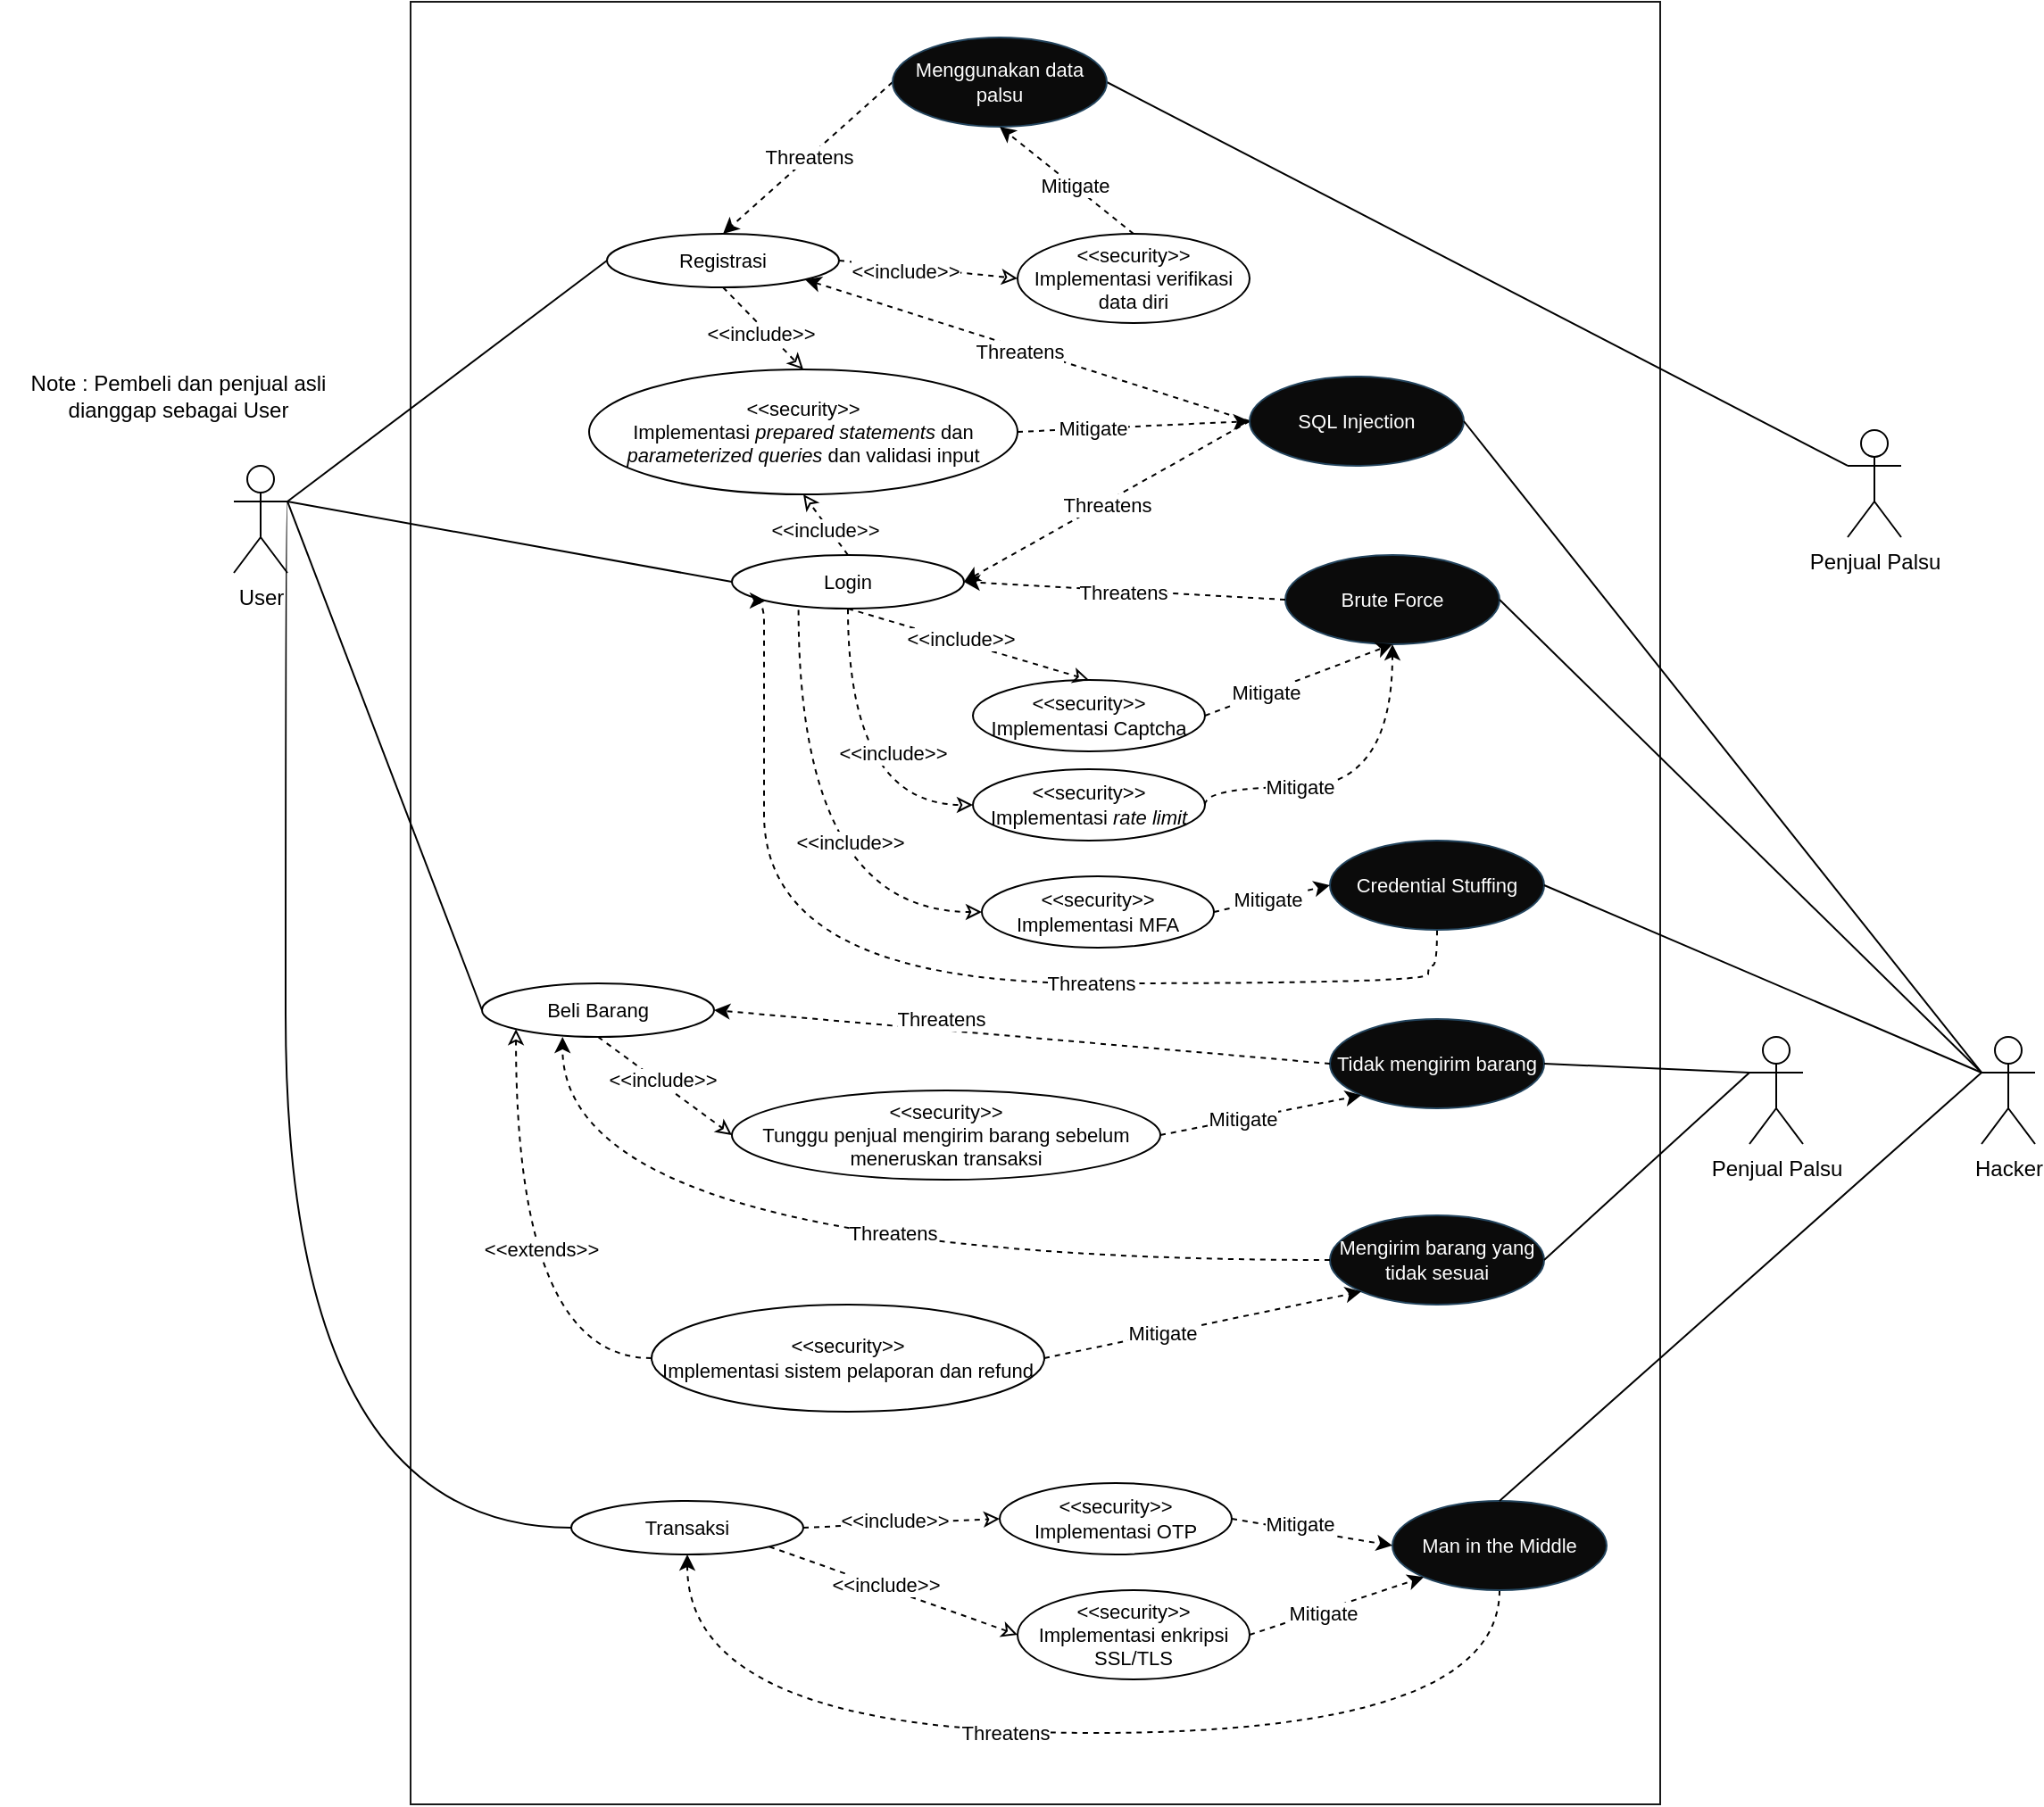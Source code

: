 <mxfile version="26.0.15">
  <diagram name="Page-1" id="DV0zPeYTLkSaBIXxv9Da">
    <mxGraphModel dx="2896" dy="851" grid="1" gridSize="10" guides="1" tooltips="1" connect="1" arrows="1" fold="1" page="1" pageScale="1" pageWidth="850" pageHeight="1100" math="0" shadow="0">
      <root>
        <mxCell id="0" />
        <mxCell id="1" parent="0" />
        <mxCell id="WUP41RjpcyHCzYPZ4-mk-5" value="" style="rounded=0;whiteSpace=wrap;html=1;opacity=90;shadow=0;glass=0;fillStyle=hatch;" vertex="1" parent="1">
          <mxGeometry x="-1260" y="40" width="700" height="1010" as="geometry" />
        </mxCell>
        <mxCell id="zA2S8aQFA-X-B8zwO6so-7" style="rounded=0;orthogonalLoop=1;jettySize=auto;html=1;exitX=1;exitY=0.333;exitDx=0;exitDy=0;exitPerimeter=0;entryX=0;entryY=0.5;entryDx=0;entryDy=0;strokeColor=default;endArrow=none;startFill=0;" parent="1" source="zA2S8aQFA-X-B8zwO6so-1" target="zA2S8aQFA-X-B8zwO6so-4" edge="1">
          <mxGeometry relative="1" as="geometry" />
        </mxCell>
        <mxCell id="zA2S8aQFA-X-B8zwO6so-16" style="rounded=0;orthogonalLoop=1;jettySize=auto;html=1;exitX=1;exitY=0.333;exitDx=0;exitDy=0;exitPerimeter=0;entryX=0;entryY=0.5;entryDx=0;entryDy=0;endArrow=none;startFill=0;" parent="1" source="zA2S8aQFA-X-B8zwO6so-1" target="zA2S8aQFA-X-B8zwO6so-12" edge="1">
          <mxGeometry relative="1" as="geometry" />
        </mxCell>
        <mxCell id="zA2S8aQFA-X-B8zwO6so-17" style="rounded=0;orthogonalLoop=1;jettySize=auto;html=1;exitX=1;exitY=0.333;exitDx=0;exitDy=0;exitPerimeter=0;entryX=0;entryY=0.5;entryDx=0;entryDy=0;endArrow=none;startFill=0;" parent="1" source="zA2S8aQFA-X-B8zwO6so-1" target="zA2S8aQFA-X-B8zwO6so-13" edge="1">
          <mxGeometry relative="1" as="geometry" />
        </mxCell>
        <mxCell id="zA2S8aQFA-X-B8zwO6so-18" style="rounded=0;orthogonalLoop=1;jettySize=auto;html=1;exitX=1;exitY=0.333;exitDx=0;exitDy=0;exitPerimeter=0;entryX=0;entryY=0.5;entryDx=0;entryDy=0;endArrow=none;startFill=0;edgeStyle=orthogonalEdgeStyle;curved=1;" parent="1" source="zA2S8aQFA-X-B8zwO6so-1" target="zA2S8aQFA-X-B8zwO6so-14" edge="1">
          <mxGeometry relative="1" as="geometry">
            <Array as="points">
              <mxPoint x="-1330" y="895" />
            </Array>
          </mxGeometry>
        </mxCell>
        <mxCell id="zA2S8aQFA-X-B8zwO6so-1" value="User" style="shape=umlActor;html=1;verticalLabelPosition=bottom;verticalAlign=top;align=center;" parent="1" vertex="1">
          <mxGeometry x="-1359" y="300" width="30" height="60" as="geometry" />
        </mxCell>
        <mxCell id="zA2S8aQFA-X-B8zwO6so-2" value="Hacker" style="shape=umlActor;html=1;verticalLabelPosition=bottom;verticalAlign=top;align=center;" parent="1" vertex="1">
          <mxGeometry x="-380" y="620" width="30" height="60" as="geometry" />
        </mxCell>
        <mxCell id="zA2S8aQFA-X-B8zwO6so-23" style="rounded=0;orthogonalLoop=1;jettySize=auto;html=1;exitX=0;exitY=0.333;exitDx=0;exitDy=0;exitPerimeter=0;entryX=1;entryY=0.5;entryDx=0;entryDy=0;endArrow=none;startFill=0;" parent="1" source="zA2S8aQFA-X-B8zwO6so-3" target="zA2S8aQFA-X-B8zwO6so-22" edge="1">
          <mxGeometry relative="1" as="geometry" />
        </mxCell>
        <mxCell id="zA2S8aQFA-X-B8zwO6so-3" value="Penjual Palsu" style="shape=umlActor;html=1;verticalLabelPosition=bottom;verticalAlign=top;align=center;" parent="1" vertex="1">
          <mxGeometry x="-455" y="280" width="30" height="60" as="geometry" />
        </mxCell>
        <mxCell id="zA2S8aQFA-X-B8zwO6so-29" style="rounded=0;orthogonalLoop=1;jettySize=auto;html=1;exitX=1;exitY=0.5;exitDx=0;exitDy=0;entryX=0;entryY=0.5;entryDx=0;entryDy=0;strokeColor=default;dashed=1;endArrow=classic;endFill=0;" parent="1" source="zA2S8aQFA-X-B8zwO6so-4" target="zA2S8aQFA-X-B8zwO6so-28" edge="1">
          <mxGeometry relative="1" as="geometry" />
        </mxCell>
        <mxCell id="zA2S8aQFA-X-B8zwO6so-30" value="&amp;lt;&amp;lt;include&amp;gt;&amp;gt;" style="edgeLabel;html=1;align=center;verticalAlign=middle;resizable=0;points=[];" parent="zA2S8aQFA-X-B8zwO6so-29" vertex="1" connectable="0">
          <mxGeometry x="-0.308" y="3" relative="1" as="geometry">
            <mxPoint x="2" y="5" as="offset" />
          </mxGeometry>
        </mxCell>
        <mxCell id="zA2S8aQFA-X-B8zwO6so-50" style="edgeStyle=none;rounded=0;orthogonalLoop=1;jettySize=auto;html=1;exitX=0.5;exitY=1;exitDx=0;exitDy=0;entryX=0.5;entryY=0;entryDx=0;entryDy=0;dashed=1;endArrow=classic;endFill=0;" parent="1" source="zA2S8aQFA-X-B8zwO6so-4" target="zA2S8aQFA-X-B8zwO6so-40" edge="1">
          <mxGeometry relative="1" as="geometry" />
        </mxCell>
        <mxCell id="zA2S8aQFA-X-B8zwO6so-51" value="&amp;lt;&amp;lt;include&amp;gt;&amp;gt;" style="edgeLabel;html=1;align=center;verticalAlign=middle;resizable=0;points=[];" parent="zA2S8aQFA-X-B8zwO6so-50" vertex="1" connectable="0">
          <mxGeometry x="0.037" y="-4" relative="1" as="geometry">
            <mxPoint y="-1" as="offset" />
          </mxGeometry>
        </mxCell>
        <mxCell id="zA2S8aQFA-X-B8zwO6so-4" value="Registrasi" style="ellipse;whiteSpace=wrap;html=1;fontSize=11;" parent="1" vertex="1">
          <mxGeometry x="-1150" y="170" width="130" height="30" as="geometry" />
        </mxCell>
        <mxCell id="zA2S8aQFA-X-B8zwO6so-10" value="Note : Pembeli dan penjual asli dianggap sebagai User " style="text;html=1;align=center;verticalAlign=middle;whiteSpace=wrap;rounded=0;" parent="1" vertex="1">
          <mxGeometry x="-1490" y="246" width="200" height="30" as="geometry" />
        </mxCell>
        <mxCell id="zA2S8aQFA-X-B8zwO6so-56" style="edgeStyle=none;rounded=0;orthogonalLoop=1;jettySize=auto;html=1;exitX=0.5;exitY=0;exitDx=0;exitDy=0;entryX=0.5;entryY=1;entryDx=0;entryDy=0;endArrow=classic;endFill=0;dashed=1;" parent="1" source="zA2S8aQFA-X-B8zwO6so-12" target="zA2S8aQFA-X-B8zwO6so-40" edge="1">
          <mxGeometry relative="1" as="geometry" />
        </mxCell>
        <mxCell id="zA2S8aQFA-X-B8zwO6so-57" value="&amp;lt;&amp;lt;include&amp;gt;&amp;gt;" style="edgeLabel;html=1;align=center;verticalAlign=middle;resizable=0;points=[];" parent="zA2S8aQFA-X-B8zwO6so-56" vertex="1" connectable="0">
          <mxGeometry x="-0.075" y="2" relative="1" as="geometry">
            <mxPoint as="offset" />
          </mxGeometry>
        </mxCell>
        <mxCell id="zA2S8aQFA-X-B8zwO6so-12" value="Login" style="ellipse;whiteSpace=wrap;html=1;fontSize=11;" parent="1" vertex="1">
          <mxGeometry x="-1080" y="350" width="130" height="30" as="geometry" />
        </mxCell>
        <mxCell id="zA2S8aQFA-X-B8zwO6so-13" value="Beli Barang" style="ellipse;whiteSpace=wrap;html=1;fontSize=11;" parent="1" vertex="1">
          <mxGeometry x="-1220" y="590" width="130" height="30" as="geometry" />
        </mxCell>
        <mxCell id="zA2S8aQFA-X-B8zwO6so-14" value="Transaksi" style="ellipse;whiteSpace=wrap;html=1;fontSize=11;" parent="1" vertex="1">
          <mxGeometry x="-1170" y="880" width="130" height="30" as="geometry" />
        </mxCell>
        <mxCell id="zA2S8aQFA-X-B8zwO6so-24" style="rounded=0;orthogonalLoop=1;jettySize=auto;html=1;exitX=0;exitY=0.5;exitDx=0;exitDy=0;entryX=0.5;entryY=0;entryDx=0;entryDy=0;dashed=1;" parent="1" source="zA2S8aQFA-X-B8zwO6so-22" target="zA2S8aQFA-X-B8zwO6so-4" edge="1">
          <mxGeometry relative="1" as="geometry" />
        </mxCell>
        <mxCell id="zA2S8aQFA-X-B8zwO6so-27" value="Threatens" style="edgeLabel;html=1;align=center;verticalAlign=middle;resizable=0;points=[];" parent="zA2S8aQFA-X-B8zwO6so-24" vertex="1" connectable="0">
          <mxGeometry x="-0.015" relative="1" as="geometry">
            <mxPoint as="offset" />
          </mxGeometry>
        </mxCell>
        <mxCell id="zA2S8aQFA-X-B8zwO6so-22" value="Menggunakan data palsu" style="ellipse;whiteSpace=wrap;html=1;fillColor=light-dark(#0b0b0b, #39454e);strokeColor=#23445d;fontColor=#FFFFFF;fontSize=11;" parent="1" vertex="1">
          <mxGeometry x="-990" y="60" width="120" height="50" as="geometry" />
        </mxCell>
        <mxCell id="zA2S8aQFA-X-B8zwO6so-32" style="edgeStyle=none;rounded=0;orthogonalLoop=1;jettySize=auto;html=1;exitX=0.5;exitY=0;exitDx=0;exitDy=0;entryX=0.5;entryY=1;entryDx=0;entryDy=0;dashed=1;" parent="1" source="zA2S8aQFA-X-B8zwO6so-28" target="zA2S8aQFA-X-B8zwO6so-22" edge="1">
          <mxGeometry relative="1" as="geometry" />
        </mxCell>
        <mxCell id="zA2S8aQFA-X-B8zwO6so-33" value="Mitigate" style="edgeLabel;html=1;align=center;verticalAlign=middle;resizable=0;points=[];" parent="zA2S8aQFA-X-B8zwO6so-32" vertex="1" connectable="0">
          <mxGeometry x="-0.1" y="-1" relative="1" as="geometry">
            <mxPoint as="offset" />
          </mxGeometry>
        </mxCell>
        <mxCell id="zA2S8aQFA-X-B8zwO6so-28" value="&lt;div&gt;&amp;lt;&amp;lt;security&amp;gt;&amp;gt;&lt;/div&gt;Implementasi verifikasi data diri" style="ellipse;whiteSpace=wrap;html=1;fontSize=11;" parent="1" vertex="1">
          <mxGeometry x="-920" y="170" width="130" height="50" as="geometry" />
        </mxCell>
        <mxCell id="zA2S8aQFA-X-B8zwO6so-36" style="edgeStyle=none;rounded=0;orthogonalLoop=1;jettySize=auto;html=1;exitX=0;exitY=0.5;exitDx=0;exitDy=0;entryX=1;entryY=1;entryDx=0;entryDy=0;dashed=1;" parent="1" source="zA2S8aQFA-X-B8zwO6so-35" target="zA2S8aQFA-X-B8zwO6so-4" edge="1">
          <mxGeometry relative="1" as="geometry" />
        </mxCell>
        <mxCell id="zA2S8aQFA-X-B8zwO6so-38" value="Threatens" style="edgeLabel;html=1;align=center;verticalAlign=middle;resizable=0;points=[];" parent="zA2S8aQFA-X-B8zwO6so-36" vertex="1" connectable="0">
          <mxGeometry x="0.036" y="2" relative="1" as="geometry">
            <mxPoint as="offset" />
          </mxGeometry>
        </mxCell>
        <mxCell id="zA2S8aQFA-X-B8zwO6so-45" style="edgeStyle=none;rounded=0;orthogonalLoop=1;jettySize=auto;html=1;exitX=0;exitY=0.5;exitDx=0;exitDy=0;entryX=1;entryY=0.5;entryDx=0;entryDy=0;dashed=1;" parent="1" source="zA2S8aQFA-X-B8zwO6so-35" target="zA2S8aQFA-X-B8zwO6so-12" edge="1">
          <mxGeometry relative="1" as="geometry" />
        </mxCell>
        <mxCell id="zA2S8aQFA-X-B8zwO6so-46" value="Threatens" style="edgeLabel;html=1;align=center;verticalAlign=middle;resizable=0;points=[];" parent="zA2S8aQFA-X-B8zwO6so-45" vertex="1" connectable="0">
          <mxGeometry x="0.014" y="1" relative="1" as="geometry">
            <mxPoint as="offset" />
          </mxGeometry>
        </mxCell>
        <mxCell id="zA2S8aQFA-X-B8zwO6so-35" value="SQL Injection" style="ellipse;whiteSpace=wrap;html=1;fillColor=light-dark(#0b0b0b, #39454e);strokeColor=#23445d;fontColor=#FFFFFF;fontSize=11;" parent="1" vertex="1">
          <mxGeometry x="-790" y="250" width="120" height="50" as="geometry" />
        </mxCell>
        <mxCell id="zA2S8aQFA-X-B8zwO6so-47" style="edgeStyle=none;rounded=0;orthogonalLoop=1;jettySize=auto;html=1;exitX=1;exitY=0.5;exitDx=0;exitDy=0;entryX=0;entryY=0.5;entryDx=0;entryDy=0;dashed=1;" parent="1" source="zA2S8aQFA-X-B8zwO6so-40" target="zA2S8aQFA-X-B8zwO6so-35" edge="1">
          <mxGeometry relative="1" as="geometry" />
        </mxCell>
        <mxCell id="zA2S8aQFA-X-B8zwO6so-49" value="Mitigate" style="edgeLabel;html=1;align=center;verticalAlign=middle;resizable=0;points=[];" parent="zA2S8aQFA-X-B8zwO6so-47" vertex="1" connectable="0">
          <mxGeometry x="-0.359" relative="1" as="geometry">
            <mxPoint as="offset" />
          </mxGeometry>
        </mxCell>
        <mxCell id="zA2S8aQFA-X-B8zwO6so-40" value="&lt;div&gt;&amp;lt;&amp;lt;security&amp;gt;&amp;gt;&lt;/div&gt;Implementasi &lt;i&gt;prepared statements &lt;/i&gt;dan &lt;i&gt;parameterized queries&lt;/i&gt; dan validasi input" style="ellipse;whiteSpace=wrap;html=1;fontSize=11;" parent="1" vertex="1">
          <mxGeometry x="-1160" y="246" width="240" height="70" as="geometry" />
        </mxCell>
        <mxCell id="zA2S8aQFA-X-B8zwO6so-44" style="edgeStyle=none;rounded=0;orthogonalLoop=1;jettySize=auto;html=1;exitX=0;exitY=0.5;exitDx=0;exitDy=0;" parent="1" source="zA2S8aQFA-X-B8zwO6so-35" target="zA2S8aQFA-X-B8zwO6so-35" edge="1">
          <mxGeometry relative="1" as="geometry" />
        </mxCell>
        <mxCell id="zA2S8aQFA-X-B8zwO6so-83" style="rounded=0;orthogonalLoop=1;jettySize=auto;html=1;exitX=0.5;exitY=1;exitDx=0;exitDy=0;entryX=0;entryY=1;entryDx=0;entryDy=0;dashed=1;edgeStyle=orthogonalEdgeStyle;curved=1;" parent="1" source="zA2S8aQFA-X-B8zwO6so-54" target="zA2S8aQFA-X-B8zwO6so-12" edge="1">
          <mxGeometry relative="1" as="geometry">
            <mxPoint x="-790" y="609.39" as="sourcePoint" />
            <mxPoint x="-1070.962" y="389.997" as="targetPoint" />
            <Array as="points">
              <mxPoint x="-690" y="580" />
              <mxPoint x="-690" y="590" />
              <mxPoint x="-1062" y="590" />
              <mxPoint x="-1062" y="400" />
              <mxPoint x="-1062" y="400" />
            </Array>
          </mxGeometry>
        </mxCell>
        <mxCell id="zA2S8aQFA-X-B8zwO6so-84" value="Threatens" style="edgeLabel;html=1;align=center;verticalAlign=middle;resizable=0;points=[];" parent="zA2S8aQFA-X-B8zwO6so-83" vertex="1" connectable="0">
          <mxGeometry x="-0.438" y="-43" relative="1" as="geometry">
            <mxPoint x="-49" y="43" as="offset" />
          </mxGeometry>
        </mxCell>
        <mxCell id="zA2S8aQFA-X-B8zwO6so-54" value="Credential Stuffing" style="ellipse;whiteSpace=wrap;html=1;fillColor=light-dark(#0b0b0b, #39454e);strokeColor=#23445d;fontColor=#FFFFFF;fontSize=11;" parent="1" vertex="1">
          <mxGeometry x="-745" y="510" width="120" height="50" as="geometry" />
        </mxCell>
        <mxCell id="zA2S8aQFA-X-B8zwO6so-55" value="Brute Force" style="ellipse;whiteSpace=wrap;html=1;fillColor=light-dark(#0b0b0b, #39454e);strokeColor=#23445d;fontColor=#FFFFFF;fontSize=11;" parent="1" vertex="1">
          <mxGeometry x="-770" y="350" width="120" height="50" as="geometry" />
        </mxCell>
        <mxCell id="zA2S8aQFA-X-B8zwO6so-58" style="edgeStyle=none;rounded=0;orthogonalLoop=1;jettySize=auto;html=1;exitX=0;exitY=0.5;exitDx=0;exitDy=0;entryX=1;entryY=0.5;entryDx=0;entryDy=0;dashed=1;" parent="1" source="zA2S8aQFA-X-B8zwO6so-55" target="zA2S8aQFA-X-B8zwO6so-12" edge="1">
          <mxGeometry relative="1" as="geometry">
            <mxPoint x="-810" y="370" as="sourcePoint" />
            <mxPoint x="-920" y="470" as="targetPoint" />
          </mxGeometry>
        </mxCell>
        <mxCell id="zA2S8aQFA-X-B8zwO6so-59" value="Threatens" style="edgeLabel;html=1;align=center;verticalAlign=middle;resizable=0;points=[];" parent="zA2S8aQFA-X-B8zwO6so-58" vertex="1" connectable="0">
          <mxGeometry x="0.014" y="1" relative="1" as="geometry">
            <mxPoint as="offset" />
          </mxGeometry>
        </mxCell>
        <mxCell id="zA2S8aQFA-X-B8zwO6so-62" style="rounded=0;orthogonalLoop=1;jettySize=auto;html=1;exitX=1;exitY=0.5;exitDx=0;exitDy=0;endArrow=none;startFill=0;entryX=0;entryY=0.333;entryDx=0;entryDy=0;entryPerimeter=0;" parent="1" source="zA2S8aQFA-X-B8zwO6so-35" target="zA2S8aQFA-X-B8zwO6so-2" edge="1">
          <mxGeometry relative="1" as="geometry">
            <mxPoint x="-685" y="480" as="sourcePoint" />
            <mxPoint x="-540" y="270" as="targetPoint" />
          </mxGeometry>
        </mxCell>
        <mxCell id="zA2S8aQFA-X-B8zwO6so-63" style="rounded=0;orthogonalLoop=1;jettySize=auto;html=1;exitX=1;exitY=0.5;exitDx=0;exitDy=0;endArrow=none;startFill=0;entryX=0;entryY=0.333;entryDx=0;entryDy=0;entryPerimeter=0;" parent="1" source="zA2S8aQFA-X-B8zwO6so-55" target="zA2S8aQFA-X-B8zwO6so-2" edge="1">
          <mxGeometry relative="1" as="geometry">
            <mxPoint x="-660" y="285" as="sourcePoint" />
            <mxPoint x="-580" y="312" as="targetPoint" />
          </mxGeometry>
        </mxCell>
        <mxCell id="zA2S8aQFA-X-B8zwO6so-64" style="rounded=0;orthogonalLoop=1;jettySize=auto;html=1;exitX=1;exitY=0.5;exitDx=0;exitDy=0;endArrow=none;startFill=0;entryX=0;entryY=0.333;entryDx=0;entryDy=0;entryPerimeter=0;" parent="1" source="zA2S8aQFA-X-B8zwO6so-54" target="zA2S8aQFA-X-B8zwO6so-2" edge="1">
          <mxGeometry relative="1" as="geometry">
            <mxPoint x="-640" y="355" as="sourcePoint" />
            <mxPoint x="-510" y="300" as="targetPoint" />
          </mxGeometry>
        </mxCell>
        <mxCell id="zA2S8aQFA-X-B8zwO6so-65" value="&lt;div&gt;&amp;lt;&amp;lt;security&amp;gt;&amp;gt;&lt;/div&gt;Implementasi &lt;i&gt;rate limit&lt;/i&gt;" style="ellipse;whiteSpace=wrap;html=1;fontSize=11;" parent="1" vertex="1">
          <mxGeometry x="-945" y="470" width="130" height="40" as="geometry" />
        </mxCell>
        <mxCell id="zA2S8aQFA-X-B8zwO6so-66" value="&lt;div&gt;&amp;lt;&amp;lt;security&amp;gt;&amp;gt;&lt;/div&gt;Implementasi Captcha" style="ellipse;whiteSpace=wrap;html=1;fontSize=11;" parent="1" vertex="1">
          <mxGeometry x="-945" y="420" width="130" height="40" as="geometry" />
        </mxCell>
        <mxCell id="zA2S8aQFA-X-B8zwO6so-70" style="edgeStyle=none;rounded=0;orthogonalLoop=1;jettySize=auto;html=1;exitX=0.5;exitY=1;exitDx=0;exitDy=0;entryX=0.5;entryY=0;entryDx=0;entryDy=0;endArrow=classic;endFill=0;dashed=1;" parent="1" source="zA2S8aQFA-X-B8zwO6so-12" target="zA2S8aQFA-X-B8zwO6so-66" edge="1">
          <mxGeometry relative="1" as="geometry">
            <mxPoint x="-1080" y="410" as="sourcePoint" />
            <mxPoint x="-1060" y="455" as="targetPoint" />
          </mxGeometry>
        </mxCell>
        <mxCell id="zA2S8aQFA-X-B8zwO6so-71" value="&amp;lt;&amp;lt;include&amp;gt;&amp;gt;" style="edgeLabel;html=1;align=center;verticalAlign=middle;resizable=0;points=[];" parent="zA2S8aQFA-X-B8zwO6so-70" vertex="1" connectable="0">
          <mxGeometry x="-0.075" y="2" relative="1" as="geometry">
            <mxPoint as="offset" />
          </mxGeometry>
        </mxCell>
        <mxCell id="zA2S8aQFA-X-B8zwO6so-74" style="edgeStyle=orthogonalEdgeStyle;rounded=0;orthogonalLoop=1;jettySize=auto;html=1;exitX=0.5;exitY=1;exitDx=0;exitDy=0;entryX=0;entryY=0.5;entryDx=0;entryDy=0;endArrow=classic;endFill=0;dashed=1;curved=1;" parent="1" source="zA2S8aQFA-X-B8zwO6so-12" target="zA2S8aQFA-X-B8zwO6so-65" edge="1">
          <mxGeometry relative="1" as="geometry">
            <mxPoint x="-940" y="485" as="sourcePoint" />
            <mxPoint x="-1010" y="545" as="targetPoint" />
          </mxGeometry>
        </mxCell>
        <mxCell id="zA2S8aQFA-X-B8zwO6so-75" value="&amp;lt;&amp;lt;include&amp;gt;&amp;gt;" style="edgeLabel;html=1;align=center;verticalAlign=middle;resizable=0;points=[];" parent="zA2S8aQFA-X-B8zwO6so-74" vertex="1" connectable="0">
          <mxGeometry x="-0.075" y="2" relative="1" as="geometry">
            <mxPoint x="23" y="-3" as="offset" />
          </mxGeometry>
        </mxCell>
        <mxCell id="zA2S8aQFA-X-B8zwO6so-76" style="edgeStyle=none;rounded=0;orthogonalLoop=1;jettySize=auto;html=1;exitX=1;exitY=0.5;exitDx=0;exitDy=0;entryX=0.5;entryY=1;entryDx=0;entryDy=0;dashed=1;" parent="1" source="zA2S8aQFA-X-B8zwO6so-66" target="zA2S8aQFA-X-B8zwO6so-55" edge="1">
          <mxGeometry relative="1" as="geometry">
            <mxPoint x="-830" y="423" as="sourcePoint" />
            <mxPoint x="-700" y="420" as="targetPoint" />
          </mxGeometry>
        </mxCell>
        <mxCell id="zA2S8aQFA-X-B8zwO6so-77" value="Mitigate" style="edgeLabel;html=1;align=center;verticalAlign=middle;resizable=0;points=[];" parent="zA2S8aQFA-X-B8zwO6so-76" vertex="1" connectable="0">
          <mxGeometry x="-0.359" relative="1" as="geometry">
            <mxPoint as="offset" />
          </mxGeometry>
        </mxCell>
        <mxCell id="zA2S8aQFA-X-B8zwO6so-78" style="edgeStyle=orthogonalEdgeStyle;rounded=0;orthogonalLoop=1;jettySize=auto;html=1;exitX=1;exitY=0.5;exitDx=0;exitDy=0;entryX=0.5;entryY=1;entryDx=0;entryDy=0;dashed=1;curved=1;" parent="1" source="zA2S8aQFA-X-B8zwO6so-65" target="zA2S8aQFA-X-B8zwO6so-55" edge="1">
          <mxGeometry relative="1" as="geometry">
            <mxPoint x="-840" y="445" as="sourcePoint" />
            <mxPoint x="-700" y="380" as="targetPoint" />
            <Array as="points">
              <mxPoint x="-710" y="480" />
            </Array>
          </mxGeometry>
        </mxCell>
        <mxCell id="zA2S8aQFA-X-B8zwO6so-79" value="Mitigate" style="edgeLabel;html=1;align=center;verticalAlign=middle;resizable=0;points=[];" parent="zA2S8aQFA-X-B8zwO6so-78" vertex="1" connectable="0">
          <mxGeometry x="-0.359" relative="1" as="geometry">
            <mxPoint as="offset" />
          </mxGeometry>
        </mxCell>
        <mxCell id="zA2S8aQFA-X-B8zwO6so-85" value="&lt;div&gt;&amp;lt;&amp;lt;security&amp;gt;&amp;gt;&lt;/div&gt;Implementasi&amp;nbsp;MFA" style="ellipse;whiteSpace=wrap;html=1;fontSize=11;" parent="1" vertex="1">
          <mxGeometry x="-940" y="530" width="130" height="40" as="geometry" />
        </mxCell>
        <mxCell id="zA2S8aQFA-X-B8zwO6so-87" style="edgeStyle=orthogonalEdgeStyle;rounded=0;orthogonalLoop=1;jettySize=auto;html=1;entryX=0;entryY=0.5;entryDx=0;entryDy=0;endArrow=classic;endFill=0;dashed=1;curved=1;exitX=0.287;exitY=1.023;exitDx=0;exitDy=0;exitPerimeter=0;" parent="1" source="zA2S8aQFA-X-B8zwO6so-12" target="zA2S8aQFA-X-B8zwO6so-85" edge="1">
          <mxGeometry relative="1" as="geometry">
            <mxPoint x="-1030" y="430" as="sourcePoint" />
            <mxPoint x="-1020" y="429.5" as="targetPoint" />
          </mxGeometry>
        </mxCell>
        <mxCell id="zA2S8aQFA-X-B8zwO6so-88" value="&amp;lt;&amp;lt;include&amp;gt;&amp;gt;" style="edgeLabel;html=1;align=center;verticalAlign=middle;resizable=0;points=[];" parent="zA2S8aQFA-X-B8zwO6so-87" vertex="1" connectable="0">
          <mxGeometry x="-0.075" y="2" relative="1" as="geometry">
            <mxPoint x="26" y="4" as="offset" />
          </mxGeometry>
        </mxCell>
        <mxCell id="zA2S8aQFA-X-B8zwO6so-89" style="rounded=0;orthogonalLoop=1;jettySize=auto;html=1;exitX=1;exitY=0.5;exitDx=0;exitDy=0;entryX=0;entryY=0.5;entryDx=0;entryDy=0;dashed=1;" parent="1" source="zA2S8aQFA-X-B8zwO6so-85" target="zA2S8aQFA-X-B8zwO6so-54" edge="1">
          <mxGeometry relative="1" as="geometry">
            <mxPoint x="-810" y="520" as="sourcePoint" />
            <mxPoint x="-690" y="410" as="targetPoint" />
          </mxGeometry>
        </mxCell>
        <mxCell id="zA2S8aQFA-X-B8zwO6so-90" value="Mitigate" style="edgeLabel;html=1;align=center;verticalAlign=middle;resizable=0;points=[];" parent="zA2S8aQFA-X-B8zwO6so-89" vertex="1" connectable="0">
          <mxGeometry x="-0.359" relative="1" as="geometry">
            <mxPoint x="9" y="-2" as="offset" />
          </mxGeometry>
        </mxCell>
        <mxCell id="zA2S8aQFA-X-B8zwO6so-109" value="&lt;div&gt;&amp;lt;&amp;lt;security&amp;gt;&amp;gt;&lt;/div&gt;Tunggu penjual mengirim barang sebelum meneruskan transaksi" style="ellipse;whiteSpace=wrap;html=1;fontSize=11;" parent="1" vertex="1">
          <mxGeometry x="-1080" y="650" width="240" height="50" as="geometry" />
        </mxCell>
        <mxCell id="zA2S8aQFA-X-B8zwO6so-111" style="rounded=0;orthogonalLoop=1;jettySize=auto;html=1;exitX=0.5;exitY=1;exitDx=0;exitDy=0;entryX=0;entryY=0.5;entryDx=0;entryDy=0;endArrow=classic;endFill=0;dashed=1;" parent="1" source="zA2S8aQFA-X-B8zwO6so-13" target="zA2S8aQFA-X-B8zwO6so-109" edge="1">
          <mxGeometry relative="1" as="geometry">
            <mxPoint x="-1105" y="720" as="sourcePoint" />
            <mxPoint x="-970" y="760" as="targetPoint" />
          </mxGeometry>
        </mxCell>
        <mxCell id="zA2S8aQFA-X-B8zwO6so-112" value="&amp;lt;&amp;lt;include&amp;gt;&amp;gt;" style="edgeLabel;html=1;align=center;verticalAlign=middle;resizable=0;points=[];" parent="zA2S8aQFA-X-B8zwO6so-111" vertex="1" connectable="0">
          <mxGeometry x="-0.075" y="2" relative="1" as="geometry">
            <mxPoint as="offset" />
          </mxGeometry>
        </mxCell>
        <mxCell id="zA2S8aQFA-X-B8zwO6so-116" value="Penjual Palsu" style="shape=umlActor;html=1;verticalLabelPosition=bottom;verticalAlign=top;align=center;" parent="1" vertex="1">
          <mxGeometry x="-510" y="620" width="30" height="60" as="geometry" />
        </mxCell>
        <mxCell id="zA2S8aQFA-X-B8zwO6so-129" value="Tidak mengirim barang" style="ellipse;whiteSpace=wrap;html=1;fillColor=light-dark(#0b0b0b, #39454e);strokeColor=#23445d;fontColor=#FFFFFF;fontSize=11;" parent="1" vertex="1">
          <mxGeometry x="-745" y="610" width="120" height="50" as="geometry" />
        </mxCell>
        <mxCell id="zA2S8aQFA-X-B8zwO6so-130" style="edgeStyle=none;rounded=0;orthogonalLoop=1;jettySize=auto;html=1;exitX=0;exitY=0.5;exitDx=0;exitDy=0;entryX=1;entryY=0.5;entryDx=0;entryDy=0;dashed=1;" parent="1" source="zA2S8aQFA-X-B8zwO6so-129" target="zA2S8aQFA-X-B8zwO6so-13" edge="1">
          <mxGeometry relative="1" as="geometry">
            <mxPoint x="-620" y="750" as="sourcePoint" />
            <mxPoint x="-780" y="840" as="targetPoint" />
          </mxGeometry>
        </mxCell>
        <mxCell id="zA2S8aQFA-X-B8zwO6so-131" value="Threatens" style="edgeLabel;html=1;align=center;verticalAlign=middle;resizable=0;points=[];" parent="zA2S8aQFA-X-B8zwO6so-130" vertex="1" connectable="0">
          <mxGeometry x="0.014" y="1" relative="1" as="geometry">
            <mxPoint x="-43" y="-11" as="offset" />
          </mxGeometry>
        </mxCell>
        <mxCell id="zA2S8aQFA-X-B8zwO6so-132" style="rounded=0;orthogonalLoop=1;jettySize=auto;html=1;exitX=1;exitY=0.5;exitDx=0;exitDy=0;endArrow=none;startFill=0;entryX=0;entryY=0.333;entryDx=0;entryDy=0;entryPerimeter=0;" parent="1" source="zA2S8aQFA-X-B8zwO6so-129" target="zA2S8aQFA-X-B8zwO6so-116" edge="1">
          <mxGeometry relative="1" as="geometry">
            <mxPoint x="-570" y="647.5" as="sourcePoint" />
            <mxPoint x="-540" y="522.5" as="targetPoint" />
          </mxGeometry>
        </mxCell>
        <mxCell id="zA2S8aQFA-X-B8zwO6so-133" value="&lt;div&gt;&amp;lt;&amp;lt;security&amp;gt;&amp;gt;&lt;/div&gt;Implementasi sistem pelaporan dan refund" style="ellipse;whiteSpace=wrap;html=1;fontSize=11;" parent="1" vertex="1">
          <mxGeometry x="-1125" y="770" width="220" height="60" as="geometry" />
        </mxCell>
        <mxCell id="zA2S8aQFA-X-B8zwO6so-134" style="rounded=0;orthogonalLoop=1;jettySize=auto;html=1;exitX=1;exitY=0.5;exitDx=0;exitDy=0;dashed=1;entryX=0;entryY=1;entryDx=0;entryDy=0;" parent="1" source="zA2S8aQFA-X-B8zwO6so-109" target="zA2S8aQFA-X-B8zwO6so-129" edge="1">
          <mxGeometry relative="1" as="geometry">
            <mxPoint x="-820" y="720" as="sourcePoint" />
            <mxPoint x="-770" y="673" as="targetPoint" />
          </mxGeometry>
        </mxCell>
        <mxCell id="zA2S8aQFA-X-B8zwO6so-135" value="Mitigate" style="edgeLabel;html=1;align=center;verticalAlign=middle;resizable=0;points=[];" parent="zA2S8aQFA-X-B8zwO6so-134" vertex="1" connectable="0">
          <mxGeometry x="-0.359" relative="1" as="geometry">
            <mxPoint x="9" y="-2" as="offset" />
          </mxGeometry>
        </mxCell>
        <mxCell id="zA2S8aQFA-X-B8zwO6so-136" style="edgeStyle=orthogonalEdgeStyle;rounded=0;orthogonalLoop=1;jettySize=auto;html=1;exitX=0;exitY=0.5;exitDx=0;exitDy=0;endArrow=classic;endFill=0;dashed=1;curved=1;entryX=0;entryY=1;entryDx=0;entryDy=0;" parent="1" source="zA2S8aQFA-X-B8zwO6so-133" target="zA2S8aQFA-X-B8zwO6so-13" edge="1">
          <mxGeometry relative="1" as="geometry">
            <mxPoint x="-1101.261" y="781.942" as="sourcePoint" />
            <mxPoint x="-1208.676" y="620.003" as="targetPoint" />
          </mxGeometry>
        </mxCell>
        <mxCell id="zA2S8aQFA-X-B8zwO6so-137" value="&amp;lt;&amp;lt;extends&amp;gt;&amp;gt;" style="edgeLabel;html=1;align=center;verticalAlign=middle;resizable=0;points=[];" parent="zA2S8aQFA-X-B8zwO6so-136" vertex="1" connectable="0">
          <mxGeometry x="-0.075" y="2" relative="1" as="geometry">
            <mxPoint x="16" y="-17" as="offset" />
          </mxGeometry>
        </mxCell>
        <mxCell id="zA2S8aQFA-X-B8zwO6so-138" value="Mengirim barang yang tidak sesuai" style="ellipse;whiteSpace=wrap;html=1;fillColor=light-dark(#0b0b0b, #39454e);strokeColor=#23445d;fontColor=#FFFFFF;fontSize=11;" parent="1" vertex="1">
          <mxGeometry x="-745" y="720" width="120" height="50" as="geometry" />
        </mxCell>
        <mxCell id="zA2S8aQFA-X-B8zwO6so-139" style="edgeStyle=orthogonalEdgeStyle;rounded=0;orthogonalLoop=1;jettySize=auto;html=1;exitX=0;exitY=0.5;exitDx=0;exitDy=0;dashed=1;curved=1;entryX=0.347;entryY=1.001;entryDx=0;entryDy=0;entryPerimeter=0;" parent="1" source="zA2S8aQFA-X-B8zwO6so-138" target="zA2S8aQFA-X-B8zwO6so-13" edge="1">
          <mxGeometry relative="1" as="geometry">
            <mxPoint x="-715" y="850" as="sourcePoint" />
            <mxPoint x="-1170" y="630" as="targetPoint" />
          </mxGeometry>
        </mxCell>
        <mxCell id="zA2S8aQFA-X-B8zwO6so-140" value="Threatens" style="edgeLabel;html=1;align=center;verticalAlign=middle;resizable=0;points=[];" parent="zA2S8aQFA-X-B8zwO6so-139" vertex="1" connectable="0">
          <mxGeometry x="0.014" y="1" relative="1" as="geometry">
            <mxPoint x="36" y="-16" as="offset" />
          </mxGeometry>
        </mxCell>
        <mxCell id="zA2S8aQFA-X-B8zwO6so-142" style="rounded=0;orthogonalLoop=1;jettySize=auto;html=1;exitX=1;exitY=0.5;exitDx=0;exitDy=0;entryX=0;entryY=1;entryDx=0;entryDy=0;dashed=1;" parent="1" source="zA2S8aQFA-X-B8zwO6so-133" target="zA2S8aQFA-X-B8zwO6so-138" edge="1">
          <mxGeometry relative="1" as="geometry">
            <mxPoint x="-857" y="801" as="sourcePoint" />
            <mxPoint x="-770" y="789" as="targetPoint" />
          </mxGeometry>
        </mxCell>
        <mxCell id="zA2S8aQFA-X-B8zwO6so-143" value="Mitigate" style="edgeLabel;html=1;align=center;verticalAlign=middle;resizable=0;points=[];" parent="zA2S8aQFA-X-B8zwO6so-142" vertex="1" connectable="0">
          <mxGeometry x="-0.359" relative="1" as="geometry">
            <mxPoint x="9" y="-2" as="offset" />
          </mxGeometry>
        </mxCell>
        <mxCell id="zA2S8aQFA-X-B8zwO6so-144" style="rounded=0;orthogonalLoop=1;jettySize=auto;html=1;exitX=1;exitY=0.5;exitDx=0;exitDy=0;endArrow=none;startFill=0;entryX=0;entryY=0.333;entryDx=0;entryDy=0;entryPerimeter=0;" parent="1" source="zA2S8aQFA-X-B8zwO6so-138" target="zA2S8aQFA-X-B8zwO6so-116" edge="1">
          <mxGeometry relative="1" as="geometry">
            <mxPoint x="-700" y="710" as="sourcePoint" />
            <mxPoint x="-640" y="700" as="targetPoint" />
          </mxGeometry>
        </mxCell>
        <mxCell id="zA2S8aQFA-X-B8zwO6so-162" style="edgeStyle=orthogonalEdgeStyle;rounded=0;orthogonalLoop=1;jettySize=auto;html=1;exitX=0.5;exitY=1;exitDx=0;exitDy=0;entryX=0.5;entryY=1;entryDx=0;entryDy=0;curved=1;dashed=1;" parent="1" source="zA2S8aQFA-X-B8zwO6so-145" target="zA2S8aQFA-X-B8zwO6so-14" edge="1">
          <mxGeometry relative="1" as="geometry">
            <Array as="points">
              <mxPoint x="-650" y="1010" />
              <mxPoint x="-1105" y="1010" />
            </Array>
          </mxGeometry>
        </mxCell>
        <mxCell id="zA2S8aQFA-X-B8zwO6so-163" value="Threatens" style="edgeLabel;html=1;align=center;verticalAlign=middle;resizable=0;points=[];" parent="zA2S8aQFA-X-B8zwO6so-162" vertex="1" connectable="0">
          <mxGeometry x="0.126" relative="1" as="geometry">
            <mxPoint as="offset" />
          </mxGeometry>
        </mxCell>
        <mxCell id="zA2S8aQFA-X-B8zwO6so-145" value="Man in the Middle" style="ellipse;whiteSpace=wrap;html=1;fillColor=light-dark(#0b0b0b, #39454e);strokeColor=#23445d;fontColor=#FFFFFF;fontSize=11;" parent="1" vertex="1">
          <mxGeometry x="-710" y="880" width="120" height="50" as="geometry" />
        </mxCell>
        <mxCell id="zA2S8aQFA-X-B8zwO6so-149" style="rounded=0;orthogonalLoop=1;jettySize=auto;html=1;exitX=0.5;exitY=0;exitDx=0;exitDy=0;endArrow=none;startFill=0;entryX=0;entryY=0.333;entryDx=0;entryDy=0;entryPerimeter=0;" parent="1" source="zA2S8aQFA-X-B8zwO6so-145" target="zA2S8aQFA-X-B8zwO6so-2" edge="1">
          <mxGeometry relative="1" as="geometry">
            <mxPoint x="-512.5" y="630" as="sourcePoint" />
            <mxPoint x="-367.5" y="495" as="targetPoint" />
          </mxGeometry>
        </mxCell>
        <mxCell id="zA2S8aQFA-X-B8zwO6so-151" value="&lt;div&gt;&amp;lt;&amp;lt;security&amp;gt;&amp;gt;&lt;/div&gt;Implementasi OTP" style="ellipse;whiteSpace=wrap;html=1;fontSize=11;" parent="1" vertex="1">
          <mxGeometry x="-930" y="870" width="130" height="40" as="geometry" />
        </mxCell>
        <mxCell id="zA2S8aQFA-X-B8zwO6so-152" value="&lt;div&gt;&amp;lt;&amp;lt;security&amp;gt;&amp;gt;&lt;/div&gt;Implementasi&amp;nbsp;enkripsi SSL/TLS " style="ellipse;whiteSpace=wrap;html=1;fontSize=11;" parent="1" vertex="1">
          <mxGeometry x="-920" y="930" width="130" height="50" as="geometry" />
        </mxCell>
        <mxCell id="zA2S8aQFA-X-B8zwO6so-156" style="rounded=0;orthogonalLoop=1;jettySize=auto;html=1;exitX=1;exitY=0.5;exitDx=0;exitDy=0;entryX=0;entryY=0.5;entryDx=0;entryDy=0;endArrow=classic;endFill=0;dashed=1;" parent="1" source="zA2S8aQFA-X-B8zwO6so-14" target="zA2S8aQFA-X-B8zwO6so-151" edge="1">
          <mxGeometry relative="1" as="geometry">
            <mxPoint x="-1100" y="942.5" as="sourcePoint" />
            <mxPoint x="-1025" y="997.5" as="targetPoint" />
          </mxGeometry>
        </mxCell>
        <mxCell id="zA2S8aQFA-X-B8zwO6so-157" value="&amp;lt;&amp;lt;include&amp;gt;&amp;gt;" style="edgeLabel;html=1;align=center;verticalAlign=middle;resizable=0;points=[];" parent="zA2S8aQFA-X-B8zwO6so-156" vertex="1" connectable="0">
          <mxGeometry x="-0.075" y="2" relative="1" as="geometry">
            <mxPoint as="offset" />
          </mxGeometry>
        </mxCell>
        <mxCell id="zA2S8aQFA-X-B8zwO6so-158" style="rounded=0;orthogonalLoop=1;jettySize=auto;html=1;exitX=1;exitY=1;exitDx=0;exitDy=0;entryX=0;entryY=0.5;entryDx=0;entryDy=0;endArrow=classic;endFill=0;dashed=1;" parent="1" source="zA2S8aQFA-X-B8zwO6so-14" target="zA2S8aQFA-X-B8zwO6so-152" edge="1">
          <mxGeometry relative="1" as="geometry">
            <mxPoint x="-1040" y="935" as="sourcePoint" />
            <mxPoint x="-930" y="930" as="targetPoint" />
          </mxGeometry>
        </mxCell>
        <mxCell id="zA2S8aQFA-X-B8zwO6so-159" value="&amp;lt;&amp;lt;include&amp;gt;&amp;gt;" style="edgeLabel;html=1;align=center;verticalAlign=middle;resizable=0;points=[];" parent="zA2S8aQFA-X-B8zwO6so-158" vertex="1" connectable="0">
          <mxGeometry x="-0.075" y="2" relative="1" as="geometry">
            <mxPoint as="offset" />
          </mxGeometry>
        </mxCell>
        <mxCell id="zA2S8aQFA-X-B8zwO6so-164" style="rounded=0;orthogonalLoop=1;jettySize=auto;html=1;exitX=1;exitY=0.5;exitDx=0;exitDy=0;entryX=0;entryY=0.5;entryDx=0;entryDy=0;dashed=1;" parent="1" source="zA2S8aQFA-X-B8zwO6so-151" target="zA2S8aQFA-X-B8zwO6so-145" edge="1">
          <mxGeometry relative="1" as="geometry">
            <mxPoint x="-756" y="890" as="sourcePoint" />
            <mxPoint x="-684" y="857" as="targetPoint" />
          </mxGeometry>
        </mxCell>
        <mxCell id="zA2S8aQFA-X-B8zwO6so-165" value="Mitigate" style="edgeLabel;html=1;align=center;verticalAlign=middle;resizable=0;points=[];" parent="zA2S8aQFA-X-B8zwO6so-164" vertex="1" connectable="0">
          <mxGeometry x="-0.359" relative="1" as="geometry">
            <mxPoint x="9" y="-2" as="offset" />
          </mxGeometry>
        </mxCell>
        <mxCell id="zA2S8aQFA-X-B8zwO6so-166" style="rounded=0;orthogonalLoop=1;jettySize=auto;html=1;exitX=1;exitY=0.5;exitDx=0;exitDy=0;entryX=0;entryY=1;entryDx=0;entryDy=0;dashed=1;" parent="1" source="zA2S8aQFA-X-B8zwO6so-152" target="zA2S8aQFA-X-B8zwO6so-145" edge="1">
          <mxGeometry relative="1" as="geometry">
            <mxPoint x="-790" y="925" as="sourcePoint" />
            <mxPoint x="-620" y="900" as="targetPoint" />
          </mxGeometry>
        </mxCell>
        <mxCell id="zA2S8aQFA-X-B8zwO6so-167" value="Mitigate" style="edgeLabel;html=1;align=center;verticalAlign=middle;resizable=0;points=[];" parent="zA2S8aQFA-X-B8zwO6so-166" vertex="1" connectable="0">
          <mxGeometry x="-0.359" relative="1" as="geometry">
            <mxPoint x="9" y="-2" as="offset" />
          </mxGeometry>
        </mxCell>
      </root>
    </mxGraphModel>
  </diagram>
</mxfile>
